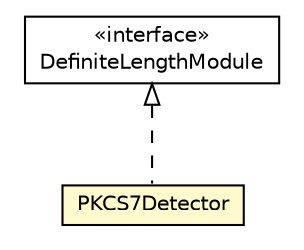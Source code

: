 #!/usr/local/bin/dot
#
# Class diagram 
# Generated by UMLGraph version 5.1 (http://www.umlgraph.org/)
#

digraph G {
	edge [fontname="Helvetica",fontsize=10,labelfontname="Helvetica",labelfontsize=10];
	node [fontname="Helvetica",fontsize=10,shape=plaintext];
	nodesep=0.25;
	ranksep=0.5;
	// com.gc.iotools.fmt.detect.wzf.DefiniteLengthModule
	c835 [label=<<table title="com.gc.iotools.fmt.detect.wzf.DefiniteLengthModule" border="0" cellborder="1" cellspacing="0" cellpadding="2" port="p" href="../DefiniteLengthModule.html">
		<tr><td><table border="0" cellspacing="0" cellpadding="1">
<tr><td align="center" balign="center"> &#171;interface&#187; </td></tr>
<tr><td align="center" balign="center"> DefiniteLengthModule </td></tr>
		</table></td></tr>
		</table>>, fontname="Helvetica", fontcolor="black", fontsize=10.0];
	// com.gc.iotools.fmt.detect.wzf.custom.PKCS7Detector
	c839 [label=<<table title="com.gc.iotools.fmt.detect.wzf.custom.PKCS7Detector" border="0" cellborder="1" cellspacing="0" cellpadding="2" port="p" bgcolor="lemonChiffon" href="./PKCS7Detector.html">
		<tr><td><table border="0" cellspacing="0" cellpadding="1">
<tr><td align="center" balign="center"> PKCS7Detector </td></tr>
		</table></td></tr>
		</table>>, fontname="Helvetica", fontcolor="black", fontsize=10.0];
	//com.gc.iotools.fmt.detect.wzf.custom.PKCS7Detector implements com.gc.iotools.fmt.detect.wzf.DefiniteLengthModule
	c835:p -> c839:p [dir=back,arrowtail=empty,style=dashed];
}

